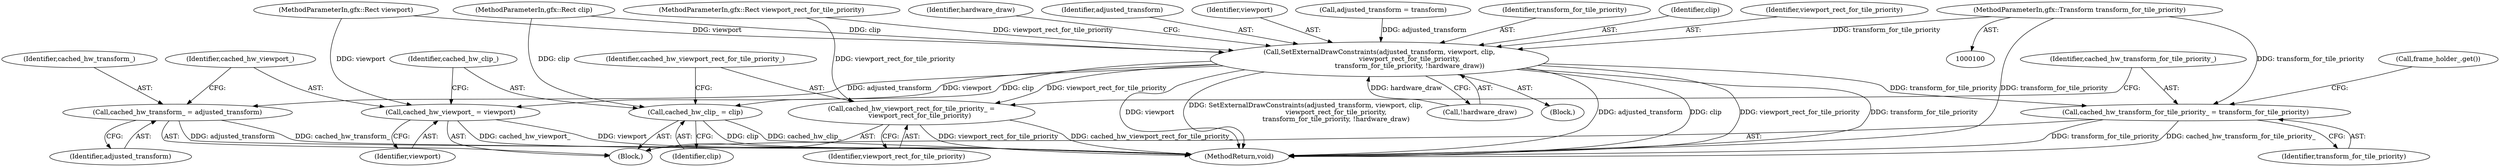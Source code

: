 digraph "1_Chrome_6d9425ec7badda912555d46ea7abcfab81fdd9b9_8@del" {
"1000105" [label="(MethodParameterIn,gfx::Transform transform_for_tile_priority)"];
"1000121" [label="(Call,SetExternalDrawConstraints(adjusted_transform, viewport, clip,\n                             viewport_rect_for_tile_priority,\n                             transform_for_tile_priority, !hardware_draw))"];
"1000145" [label="(Call,cached_hw_transform_ = adjusted_transform)"];
"1000148" [label="(Call,cached_hw_viewport_ = viewport)"];
"1000151" [label="(Call,cached_hw_clip_ = clip)"];
"1000154" [label="(Call,cached_hw_viewport_rect_for_tile_priority_ =\n        viewport_rect_for_tile_priority)"];
"1000157" [label="(Call,cached_hw_transform_for_tile_priority_ = transform_for_tile_priority)"];
"1000105" [label="(MethodParameterIn,gfx::Transform transform_for_tile_priority)"];
"1000179" [label="(MethodReturn,void)"];
"1000153" [label="(Identifier,clip)"];
"1000127" [label="(Call,!hardware_draw)"];
"1000126" [label="(Identifier,transform_for_tile_priority)"];
"1000154" [label="(Call,cached_hw_viewport_rect_for_tile_priority_ =\n        viewport_rect_for_tile_priority)"];
"1000103" [label="(MethodParameterIn,gfx::Rect clip)"];
"1000104" [label="(MethodParameterIn,gfx::Rect viewport_rect_for_tile_priority)"];
"1000145" [label="(Call,cached_hw_transform_ = adjusted_transform)"];
"1000124" [label="(Identifier,clip)"];
"1000159" [label="(Identifier,transform_for_tile_priority)"];
"1000125" [label="(Identifier,viewport_rect_for_tile_priority)"];
"1000150" [label="(Identifier,viewport)"];
"1000177" [label="(Call,frame_holder_.get())"];
"1000156" [label="(Identifier,viewport_rect_for_tile_priority)"];
"1000157" [label="(Call,cached_hw_transform_for_tile_priority_ = transform_for_tile_priority)"];
"1000107" [label="(Block,)"];
"1000132" [label="(Identifier,hardware_draw)"];
"1000122" [label="(Identifier,adjusted_transform)"];
"1000121" [label="(Call,SetExternalDrawConstraints(adjusted_transform, viewport, clip,\n                             viewport_rect_for_tile_priority,\n                             transform_for_tile_priority, !hardware_draw))"];
"1000146" [label="(Identifier,cached_hw_transform_)"];
"1000102" [label="(MethodParameterIn,gfx::Rect viewport)"];
"1000147" [label="(Identifier,adjusted_transform)"];
"1000148" [label="(Call,cached_hw_viewport_ = viewport)"];
"1000152" [label="(Identifier,cached_hw_clip_)"];
"1000123" [label="(Identifier,viewport)"];
"1000158" [label="(Identifier,cached_hw_transform_for_tile_priority_)"];
"1000112" [label="(Call,adjusted_transform = transform)"];
"1000149" [label="(Identifier,cached_hw_viewport_)"];
"1000155" [label="(Identifier,cached_hw_viewport_rect_for_tile_priority_)"];
"1000144" [label="(Block,)"];
"1000151" [label="(Call,cached_hw_clip_ = clip)"];
"1000105" -> "1000100"  [label="AST: "];
"1000105" -> "1000179"  [label="DDG: transform_for_tile_priority"];
"1000105" -> "1000121"  [label="DDG: transform_for_tile_priority"];
"1000105" -> "1000157"  [label="DDG: transform_for_tile_priority"];
"1000121" -> "1000107"  [label="AST: "];
"1000121" -> "1000127"  [label="CFG: "];
"1000122" -> "1000121"  [label="AST: "];
"1000123" -> "1000121"  [label="AST: "];
"1000124" -> "1000121"  [label="AST: "];
"1000125" -> "1000121"  [label="AST: "];
"1000126" -> "1000121"  [label="AST: "];
"1000127" -> "1000121"  [label="AST: "];
"1000132" -> "1000121"  [label="CFG: "];
"1000121" -> "1000179"  [label="DDG: viewport_rect_for_tile_priority"];
"1000121" -> "1000179"  [label="DDG: transform_for_tile_priority"];
"1000121" -> "1000179"  [label="DDG: viewport"];
"1000121" -> "1000179"  [label="DDG: SetExternalDrawConstraints(adjusted_transform, viewport, clip,\n                             viewport_rect_for_tile_priority,\n                             transform_for_tile_priority, !hardware_draw)"];
"1000121" -> "1000179"  [label="DDG: adjusted_transform"];
"1000121" -> "1000179"  [label="DDG: clip"];
"1000112" -> "1000121"  [label="DDG: adjusted_transform"];
"1000102" -> "1000121"  [label="DDG: viewport"];
"1000103" -> "1000121"  [label="DDG: clip"];
"1000104" -> "1000121"  [label="DDG: viewport_rect_for_tile_priority"];
"1000127" -> "1000121"  [label="DDG: hardware_draw"];
"1000121" -> "1000145"  [label="DDG: adjusted_transform"];
"1000121" -> "1000148"  [label="DDG: viewport"];
"1000121" -> "1000151"  [label="DDG: clip"];
"1000121" -> "1000154"  [label="DDG: viewport_rect_for_tile_priority"];
"1000121" -> "1000157"  [label="DDG: transform_for_tile_priority"];
"1000145" -> "1000144"  [label="AST: "];
"1000145" -> "1000147"  [label="CFG: "];
"1000146" -> "1000145"  [label="AST: "];
"1000147" -> "1000145"  [label="AST: "];
"1000149" -> "1000145"  [label="CFG: "];
"1000145" -> "1000179"  [label="DDG: cached_hw_transform_"];
"1000145" -> "1000179"  [label="DDG: adjusted_transform"];
"1000148" -> "1000144"  [label="AST: "];
"1000148" -> "1000150"  [label="CFG: "];
"1000149" -> "1000148"  [label="AST: "];
"1000150" -> "1000148"  [label="AST: "];
"1000152" -> "1000148"  [label="CFG: "];
"1000148" -> "1000179"  [label="DDG: cached_hw_viewport_"];
"1000148" -> "1000179"  [label="DDG: viewport"];
"1000102" -> "1000148"  [label="DDG: viewport"];
"1000151" -> "1000144"  [label="AST: "];
"1000151" -> "1000153"  [label="CFG: "];
"1000152" -> "1000151"  [label="AST: "];
"1000153" -> "1000151"  [label="AST: "];
"1000155" -> "1000151"  [label="CFG: "];
"1000151" -> "1000179"  [label="DDG: clip"];
"1000151" -> "1000179"  [label="DDG: cached_hw_clip_"];
"1000103" -> "1000151"  [label="DDG: clip"];
"1000154" -> "1000144"  [label="AST: "];
"1000154" -> "1000156"  [label="CFG: "];
"1000155" -> "1000154"  [label="AST: "];
"1000156" -> "1000154"  [label="AST: "];
"1000158" -> "1000154"  [label="CFG: "];
"1000154" -> "1000179"  [label="DDG: cached_hw_viewport_rect_for_tile_priority_"];
"1000154" -> "1000179"  [label="DDG: viewport_rect_for_tile_priority"];
"1000104" -> "1000154"  [label="DDG: viewport_rect_for_tile_priority"];
"1000157" -> "1000144"  [label="AST: "];
"1000157" -> "1000159"  [label="CFG: "];
"1000158" -> "1000157"  [label="AST: "];
"1000159" -> "1000157"  [label="AST: "];
"1000177" -> "1000157"  [label="CFG: "];
"1000157" -> "1000179"  [label="DDG: transform_for_tile_priority"];
"1000157" -> "1000179"  [label="DDG: cached_hw_transform_for_tile_priority_"];
}
